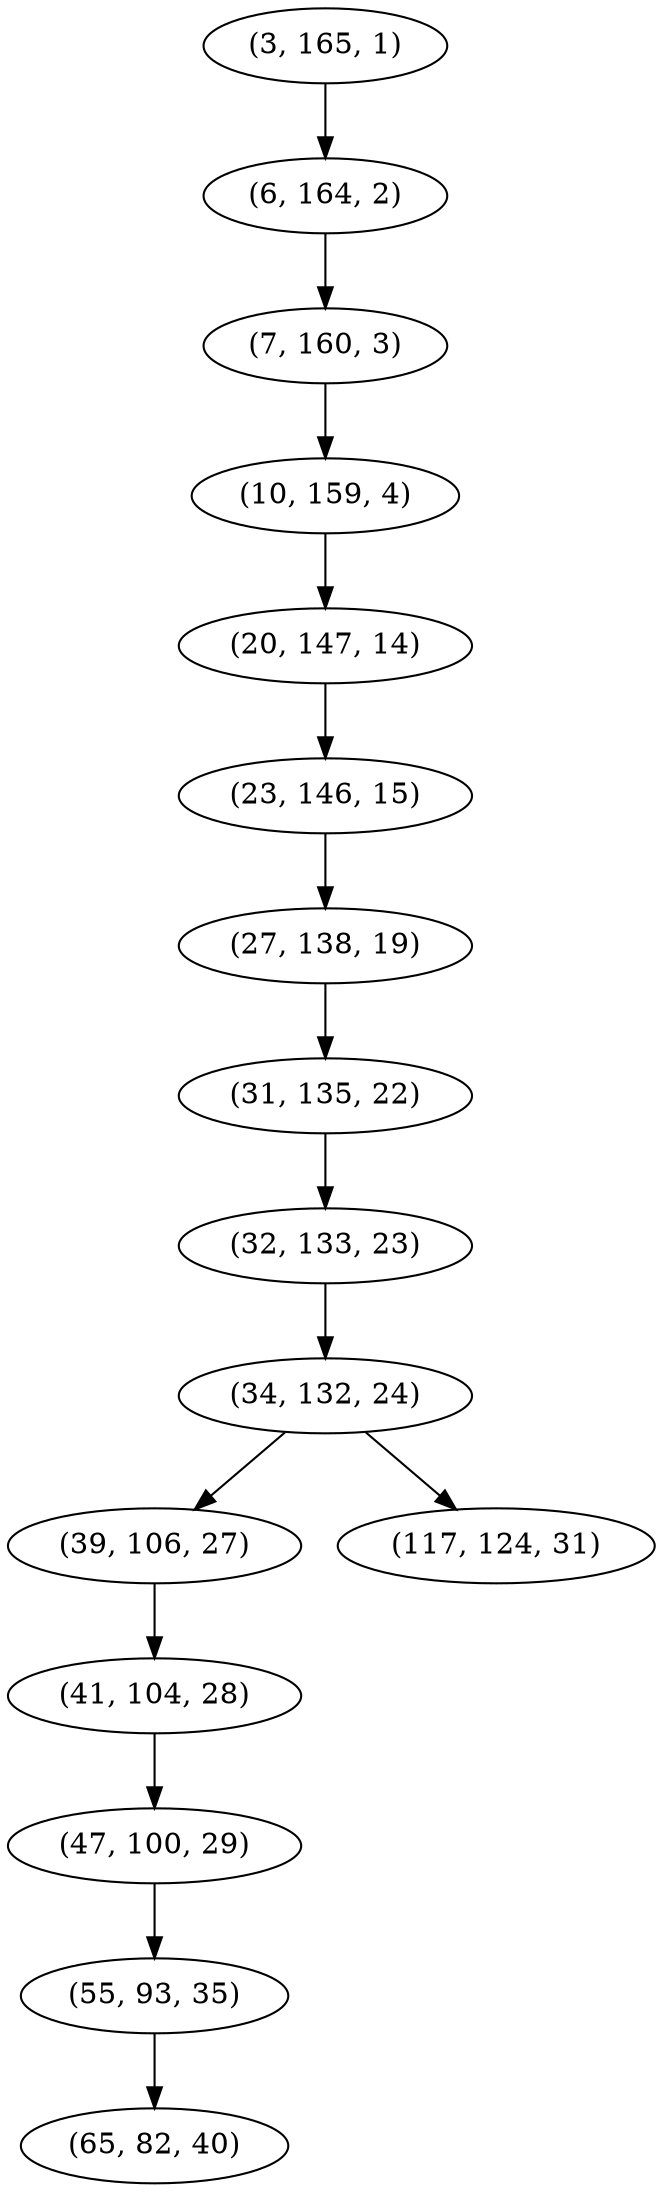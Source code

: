 digraph tree {
    "(3, 165, 1)";
    "(6, 164, 2)";
    "(7, 160, 3)";
    "(10, 159, 4)";
    "(20, 147, 14)";
    "(23, 146, 15)";
    "(27, 138, 19)";
    "(31, 135, 22)";
    "(32, 133, 23)";
    "(34, 132, 24)";
    "(39, 106, 27)";
    "(41, 104, 28)";
    "(47, 100, 29)";
    "(55, 93, 35)";
    "(65, 82, 40)";
    "(117, 124, 31)";
    "(3, 165, 1)" -> "(6, 164, 2)";
    "(6, 164, 2)" -> "(7, 160, 3)";
    "(7, 160, 3)" -> "(10, 159, 4)";
    "(10, 159, 4)" -> "(20, 147, 14)";
    "(20, 147, 14)" -> "(23, 146, 15)";
    "(23, 146, 15)" -> "(27, 138, 19)";
    "(27, 138, 19)" -> "(31, 135, 22)";
    "(31, 135, 22)" -> "(32, 133, 23)";
    "(32, 133, 23)" -> "(34, 132, 24)";
    "(34, 132, 24)" -> "(39, 106, 27)";
    "(34, 132, 24)" -> "(117, 124, 31)";
    "(39, 106, 27)" -> "(41, 104, 28)";
    "(41, 104, 28)" -> "(47, 100, 29)";
    "(47, 100, 29)" -> "(55, 93, 35)";
    "(55, 93, 35)" -> "(65, 82, 40)";
}
